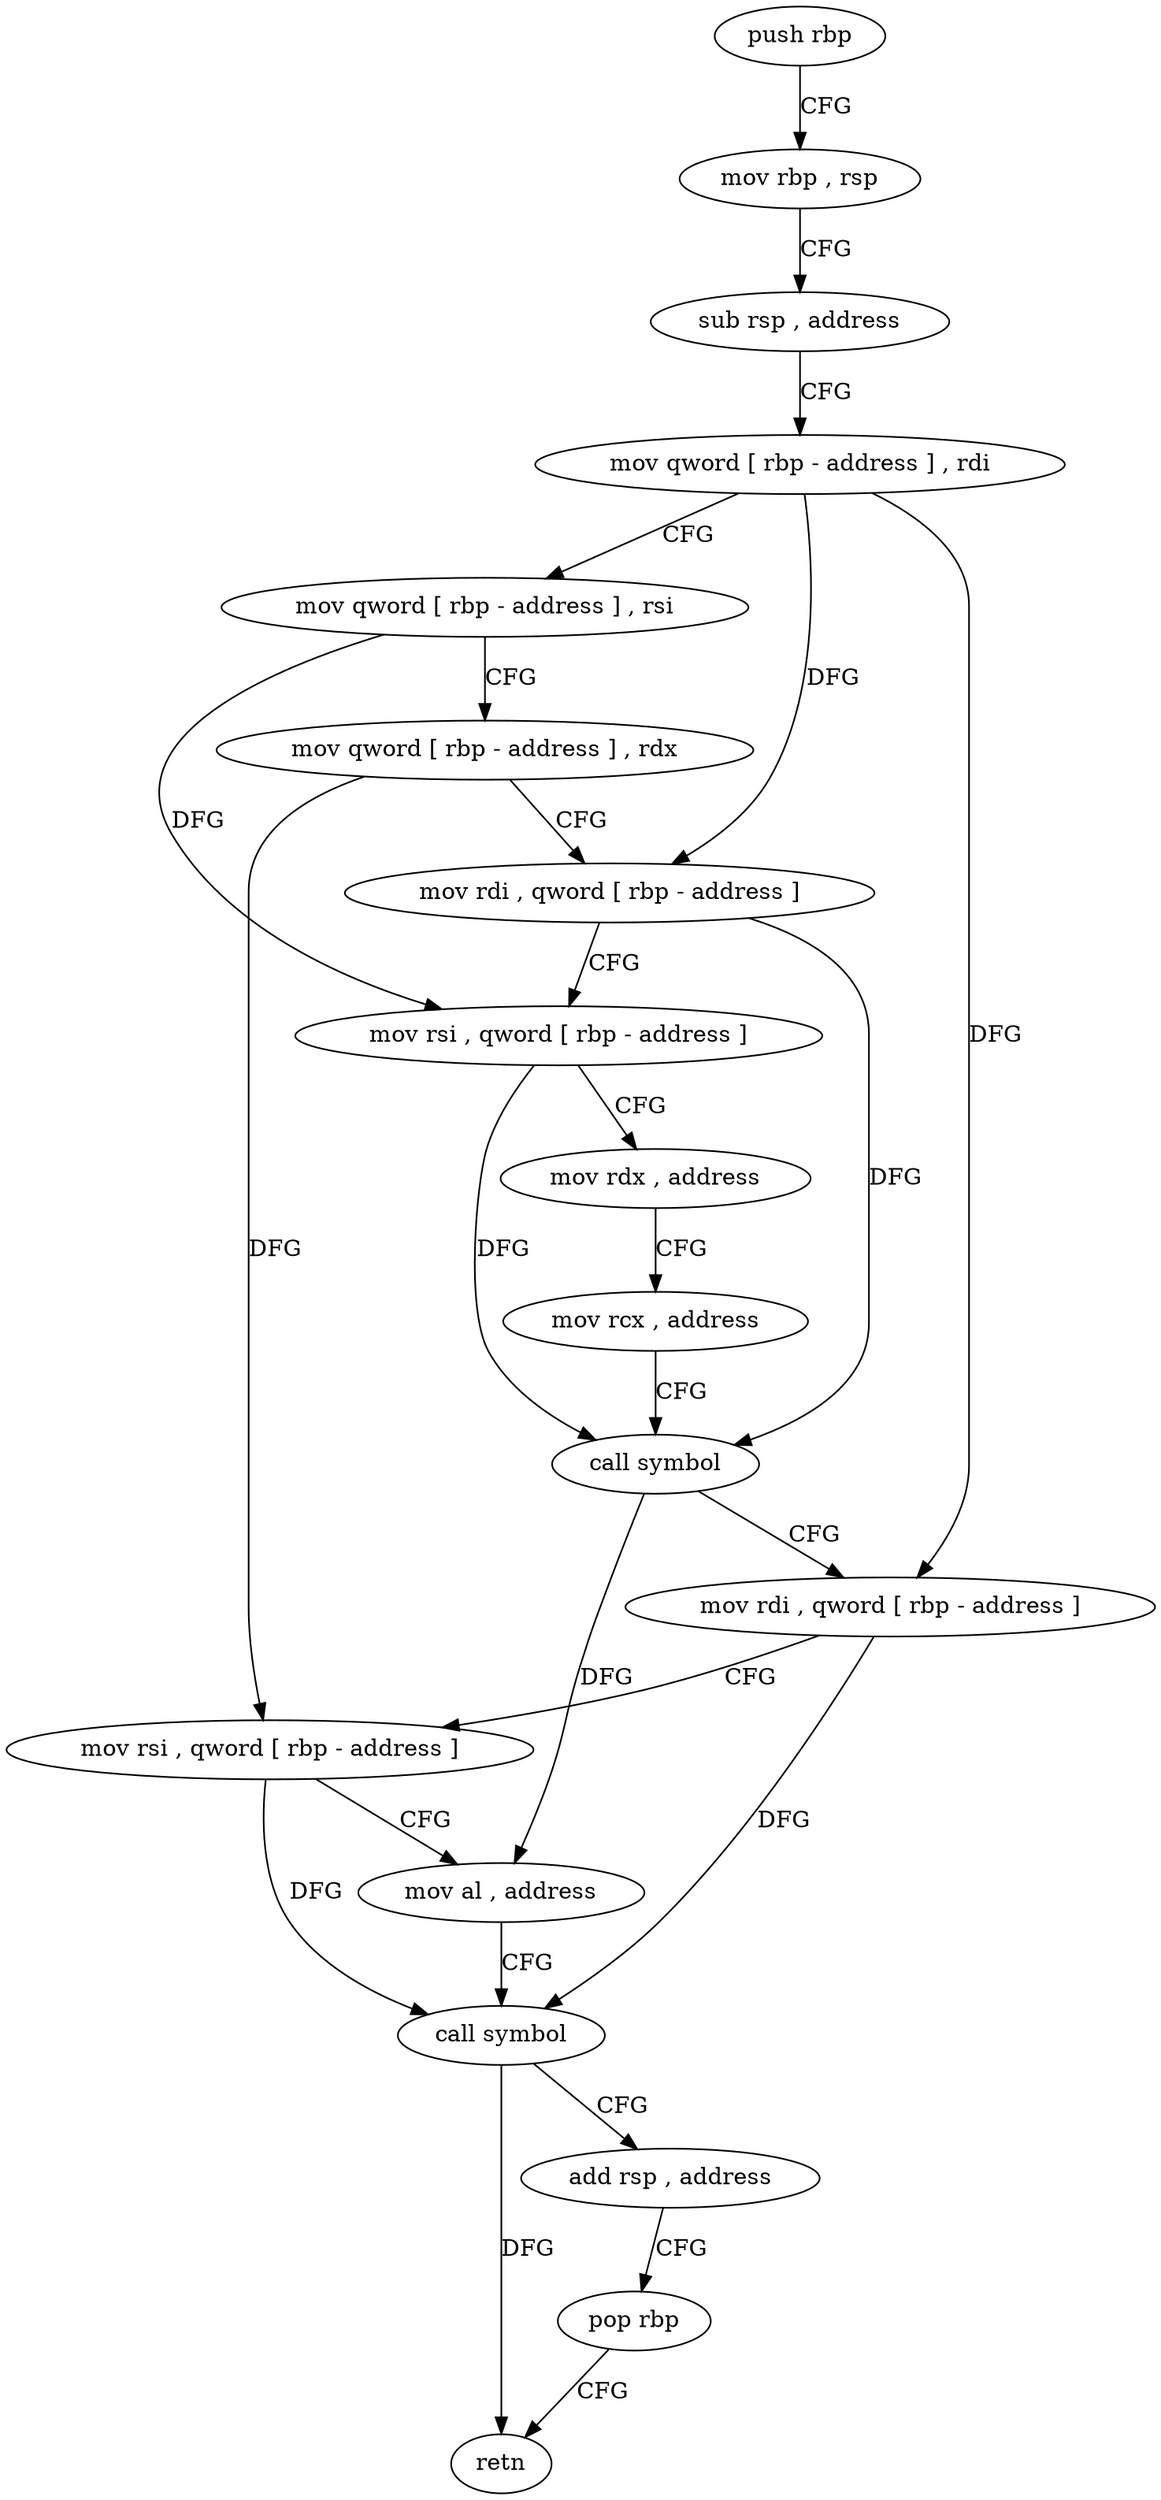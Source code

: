 digraph "func" {
"4212416" [label = "push rbp" ]
"4212417" [label = "mov rbp , rsp" ]
"4212420" [label = "sub rsp , address" ]
"4212424" [label = "mov qword [ rbp - address ] , rdi" ]
"4212428" [label = "mov qword [ rbp - address ] , rsi" ]
"4212432" [label = "mov qword [ rbp - address ] , rdx" ]
"4212436" [label = "mov rdi , qword [ rbp - address ]" ]
"4212440" [label = "mov rsi , qword [ rbp - address ]" ]
"4212444" [label = "mov rdx , address" ]
"4212454" [label = "mov rcx , address" ]
"4212464" [label = "call symbol" ]
"4212469" [label = "mov rdi , qword [ rbp - address ]" ]
"4212473" [label = "mov rsi , qword [ rbp - address ]" ]
"4212477" [label = "mov al , address" ]
"4212479" [label = "call symbol" ]
"4212484" [label = "add rsp , address" ]
"4212488" [label = "pop rbp" ]
"4212489" [label = "retn" ]
"4212416" -> "4212417" [ label = "CFG" ]
"4212417" -> "4212420" [ label = "CFG" ]
"4212420" -> "4212424" [ label = "CFG" ]
"4212424" -> "4212428" [ label = "CFG" ]
"4212424" -> "4212436" [ label = "DFG" ]
"4212424" -> "4212469" [ label = "DFG" ]
"4212428" -> "4212432" [ label = "CFG" ]
"4212428" -> "4212440" [ label = "DFG" ]
"4212432" -> "4212436" [ label = "CFG" ]
"4212432" -> "4212473" [ label = "DFG" ]
"4212436" -> "4212440" [ label = "CFG" ]
"4212436" -> "4212464" [ label = "DFG" ]
"4212440" -> "4212444" [ label = "CFG" ]
"4212440" -> "4212464" [ label = "DFG" ]
"4212444" -> "4212454" [ label = "CFG" ]
"4212454" -> "4212464" [ label = "CFG" ]
"4212464" -> "4212469" [ label = "CFG" ]
"4212464" -> "4212477" [ label = "DFG" ]
"4212469" -> "4212473" [ label = "CFG" ]
"4212469" -> "4212479" [ label = "DFG" ]
"4212473" -> "4212477" [ label = "CFG" ]
"4212473" -> "4212479" [ label = "DFG" ]
"4212477" -> "4212479" [ label = "CFG" ]
"4212479" -> "4212484" [ label = "CFG" ]
"4212479" -> "4212489" [ label = "DFG" ]
"4212484" -> "4212488" [ label = "CFG" ]
"4212488" -> "4212489" [ label = "CFG" ]
}
